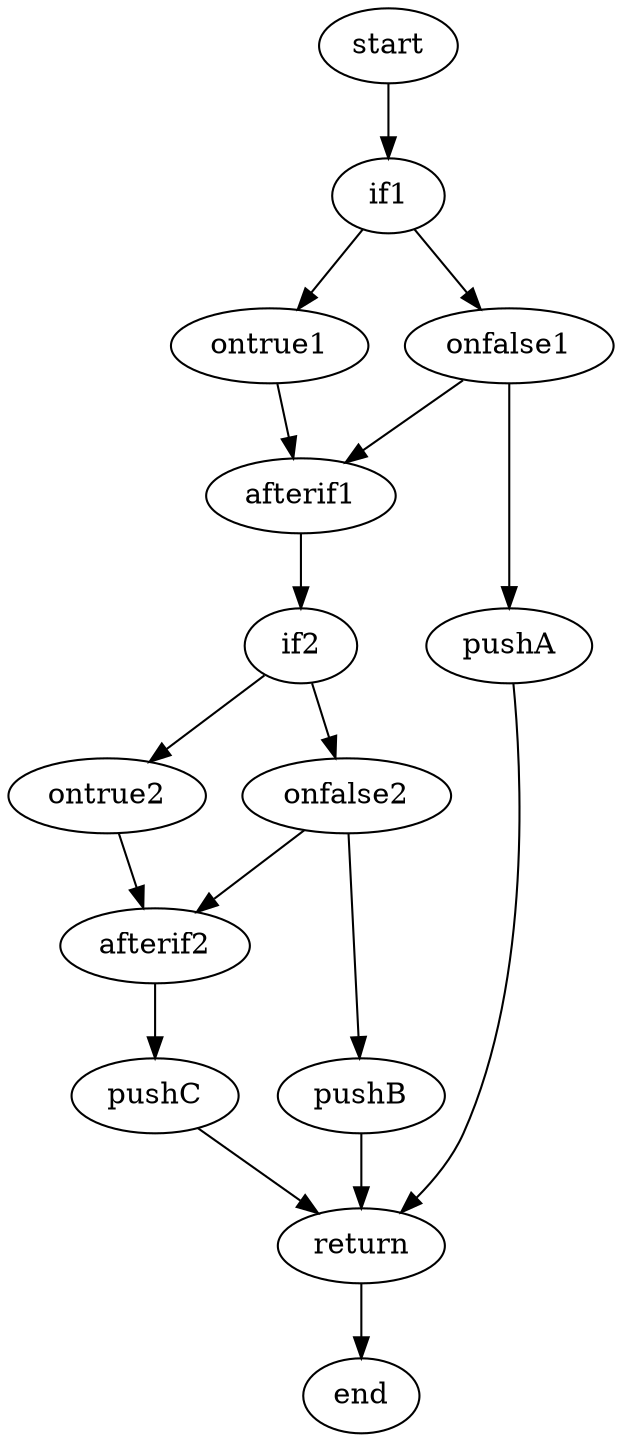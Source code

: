 digraph pcode {
start->if1;


if1->ontrue1;
if1->onfalse1;
ontrue1->afterif1;
onfalse1->afterif1;

afterif1->if2;

if2->ontrue2;
if2->onfalse2;
ontrue2->afterif2;
onfalse2->afterif2;

afterif2->pushC->return;

onfalse1->pushA;

onfalse2->pushB;

pushA->return;
pushB->return;

return->end;

}
